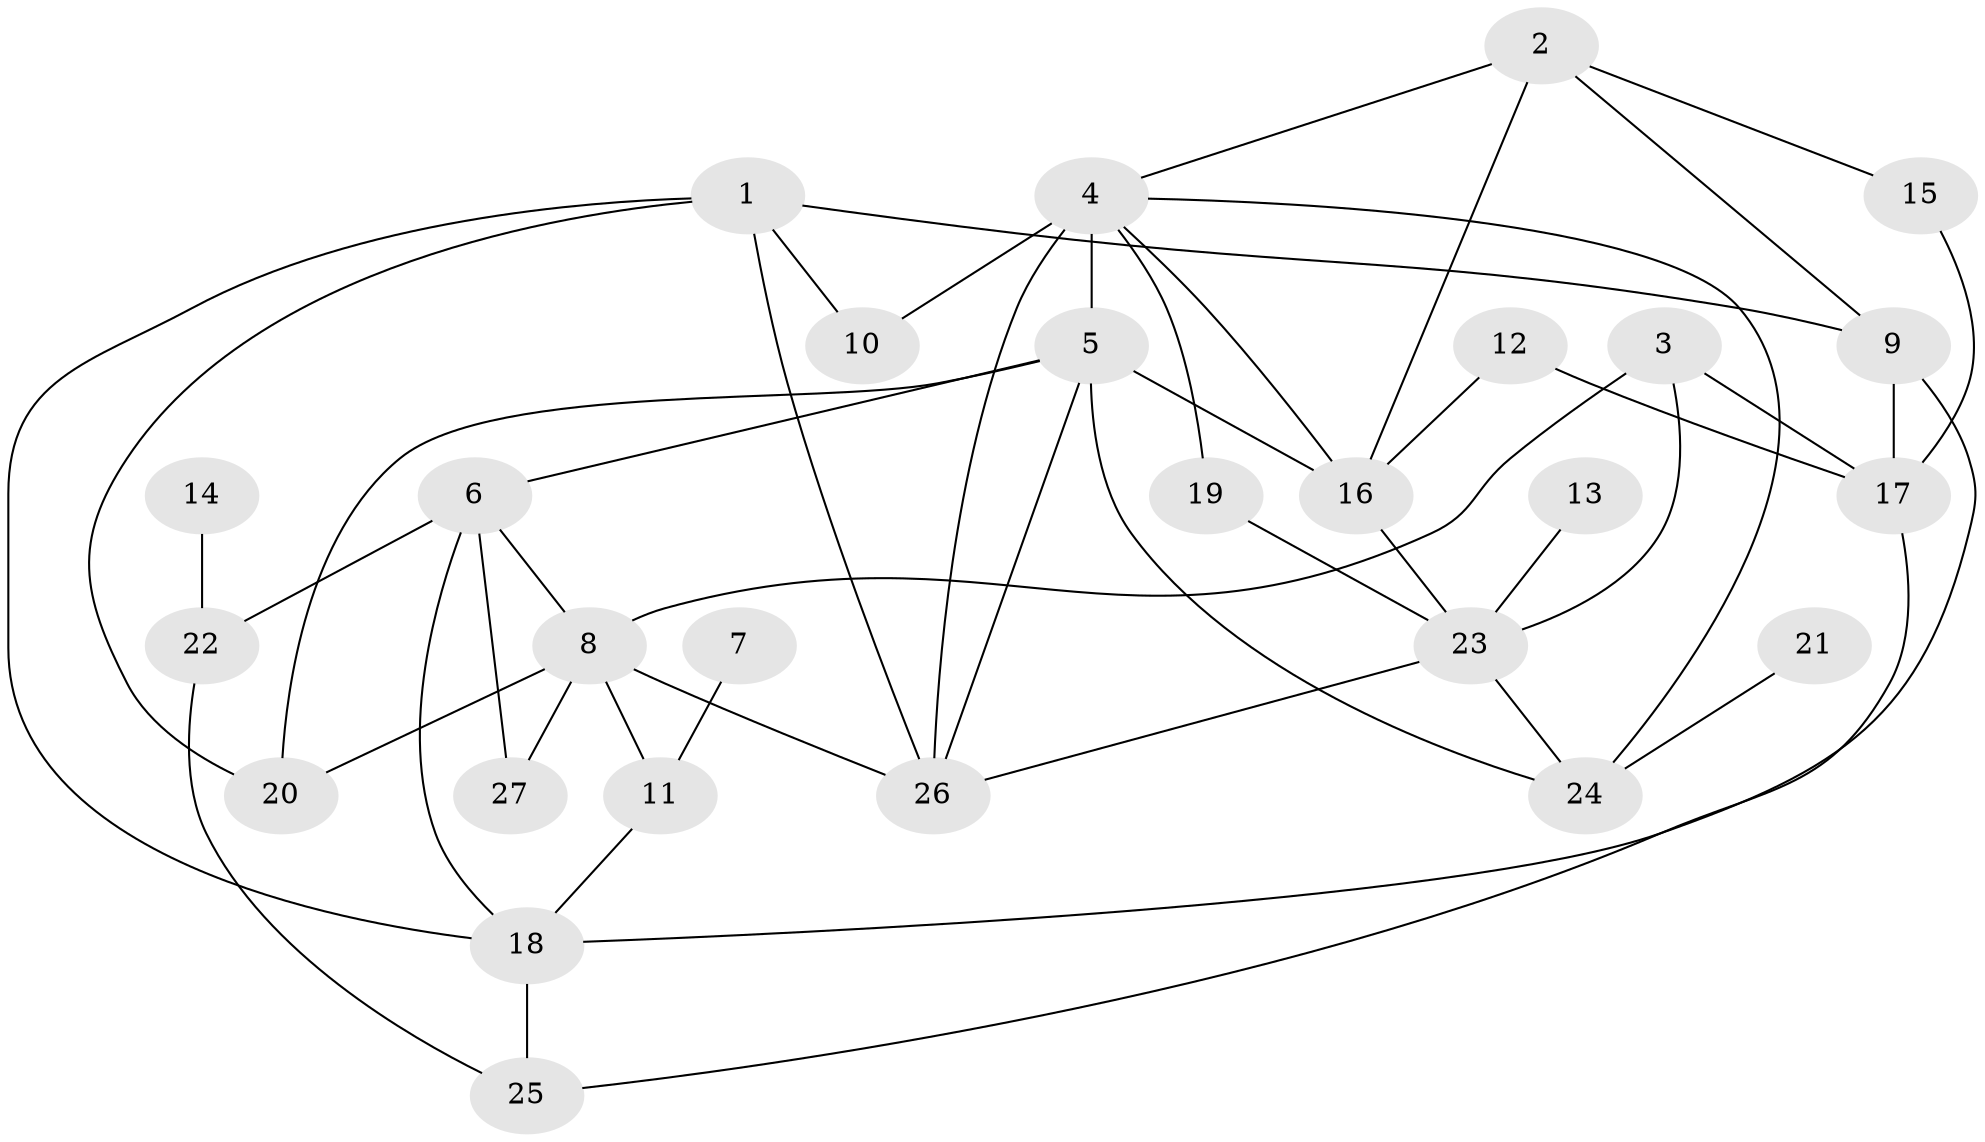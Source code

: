 // original degree distribution, {2: 0.24528301886792453, 3: 0.3584905660377358, 4: 0.20754716981132076, 5: 0.09433962264150944, 1: 0.07547169811320754, 6: 0.018867924528301886}
// Generated by graph-tools (version 1.1) at 2025/33/03/09/25 02:33:55]
// undirected, 27 vertices, 48 edges
graph export_dot {
graph [start="1"]
  node [color=gray90,style=filled];
  1;
  2;
  3;
  4;
  5;
  6;
  7;
  8;
  9;
  10;
  11;
  12;
  13;
  14;
  15;
  16;
  17;
  18;
  19;
  20;
  21;
  22;
  23;
  24;
  25;
  26;
  27;
  1 -- 9 [weight=1.0];
  1 -- 10 [weight=1.0];
  1 -- 18 [weight=1.0];
  1 -- 20 [weight=1.0];
  1 -- 26 [weight=1.0];
  2 -- 4 [weight=1.0];
  2 -- 9 [weight=1.0];
  2 -- 15 [weight=1.0];
  2 -- 16 [weight=1.0];
  3 -- 8 [weight=1.0];
  3 -- 17 [weight=1.0];
  3 -- 23 [weight=1.0];
  4 -- 5 [weight=1.0];
  4 -- 10 [weight=3.0];
  4 -- 16 [weight=1.0];
  4 -- 19 [weight=1.0];
  4 -- 24 [weight=1.0];
  4 -- 26 [weight=1.0];
  5 -- 6 [weight=1.0];
  5 -- 16 [weight=2.0];
  5 -- 20 [weight=1.0];
  5 -- 24 [weight=1.0];
  5 -- 26 [weight=1.0];
  6 -- 8 [weight=1.0];
  6 -- 18 [weight=1.0];
  6 -- 22 [weight=1.0];
  6 -- 27 [weight=1.0];
  7 -- 11 [weight=1.0];
  8 -- 11 [weight=1.0];
  8 -- 20 [weight=1.0];
  8 -- 26 [weight=1.0];
  8 -- 27 [weight=1.0];
  9 -- 17 [weight=1.0];
  9 -- 18 [weight=1.0];
  11 -- 18 [weight=1.0];
  12 -- 16 [weight=2.0];
  12 -- 17 [weight=2.0];
  13 -- 23 [weight=1.0];
  14 -- 22 [weight=1.0];
  15 -- 17 [weight=1.0];
  16 -- 23 [weight=1.0];
  17 -- 25 [weight=1.0];
  18 -- 25 [weight=1.0];
  19 -- 23 [weight=1.0];
  21 -- 24 [weight=1.0];
  22 -- 25 [weight=1.0];
  23 -- 24 [weight=1.0];
  23 -- 26 [weight=1.0];
}
